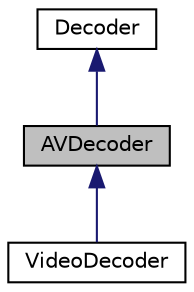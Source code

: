 digraph "AVDecoder"
{
  edge [fontname="Helvetica",fontsize="10",labelfontname="Helvetica",labelfontsize="10"];
  node [fontname="Helvetica",fontsize="10",shape=record];
  Node0 [label="AVDecoder",height=0.2,width=0.4,color="black", fillcolor="grey75", style="filled", fontcolor="black"];
  Node1 -> Node0 [dir="back",color="midnightblue",fontsize="10",style="solid",fontname="Helvetica"];
  Node1 [label="Decoder",height=0.2,width=0.4,color="black", fillcolor="white", style="filled",URL="$classDecoder.html",tooltip="A Virtual class for decoders. "];
  Node0 -> Node2 [dir="back",color="midnightblue",fontsize="10",style="solid",fontname="Helvetica"];
  Node2 [label="VideoDecoder",height=0.2,width=0.4,color="black", fillcolor="white", style="filled",URL="$classVideoDecoder.html",tooltip="Video decoder using FFmpeg/libav. "];
}
